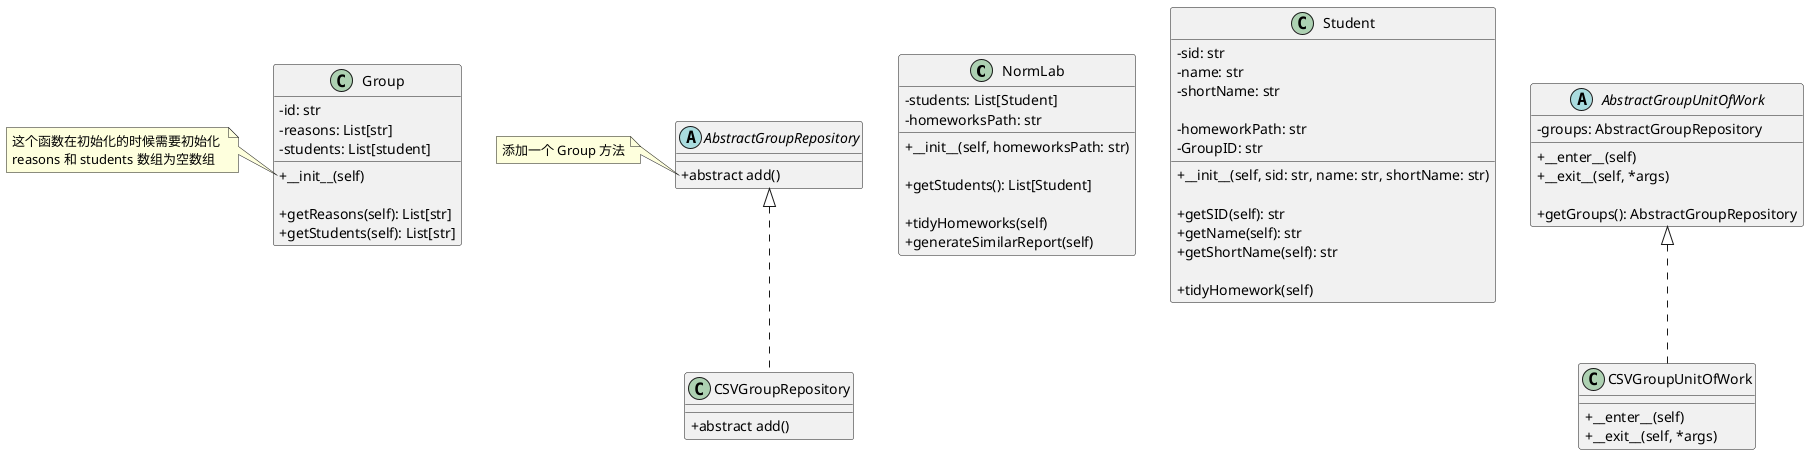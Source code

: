 @startuml main
skinparam classAttributeIconSize 0

' 整个系统类
class NormLab {
    - students: List[Student]
    - homeworksPath: str

    + __init__(self, homeworksPath: str)
    
    + getStudents(): List[Student]

    + tidyHomeworks(self)
    + generateSimilarReport(self)
}

' 学生类
class Student {
    - sid: str
    - name: str
    - shortName: str
    
    - homeworkPath: str
    - GroupID: str

    + __init__(self, sid: str, name: str, shortName: str)

    + getSID(self): str
    + getName(self): str
    + getShortName(self): str

    + tidyHomework(self)
}

' 互相抄袭的一组人
class Group {
    - id: str 
    - reasons: List[str]
    - students: List[student]

    + __init__(self)
    
    + getReasons(self): List[str]
    + getStudents(self): List[str]
}

note left of Group::"__init__(self)"
    这个函数在初始化的时候需要初始化 
    reasons 和 students 数组为空数组
end note

' 仓库类
abstract class AbstractGroupRepository {
    + abstract add()
}
class CSVGroupRepository implements AbstractGroupRepository {
    + abstract add()
}

note left of AbstractGroupRepository::"add()" 
    添加一个 Group 方法
end note

' Uow 类
abstract class AbstractGroupUnitOfWork {
    - groups: AbstractGroupRepository

    + __enter__(self)
    + __exit__(self, *args)

    + getGroups(): AbstractGroupRepository
}
class CSVGroupUnitOfWork implements AbstractGroupUnitOfWork {
    +__enter__(self)
    +__exit__(self, *args)
}
@enduml